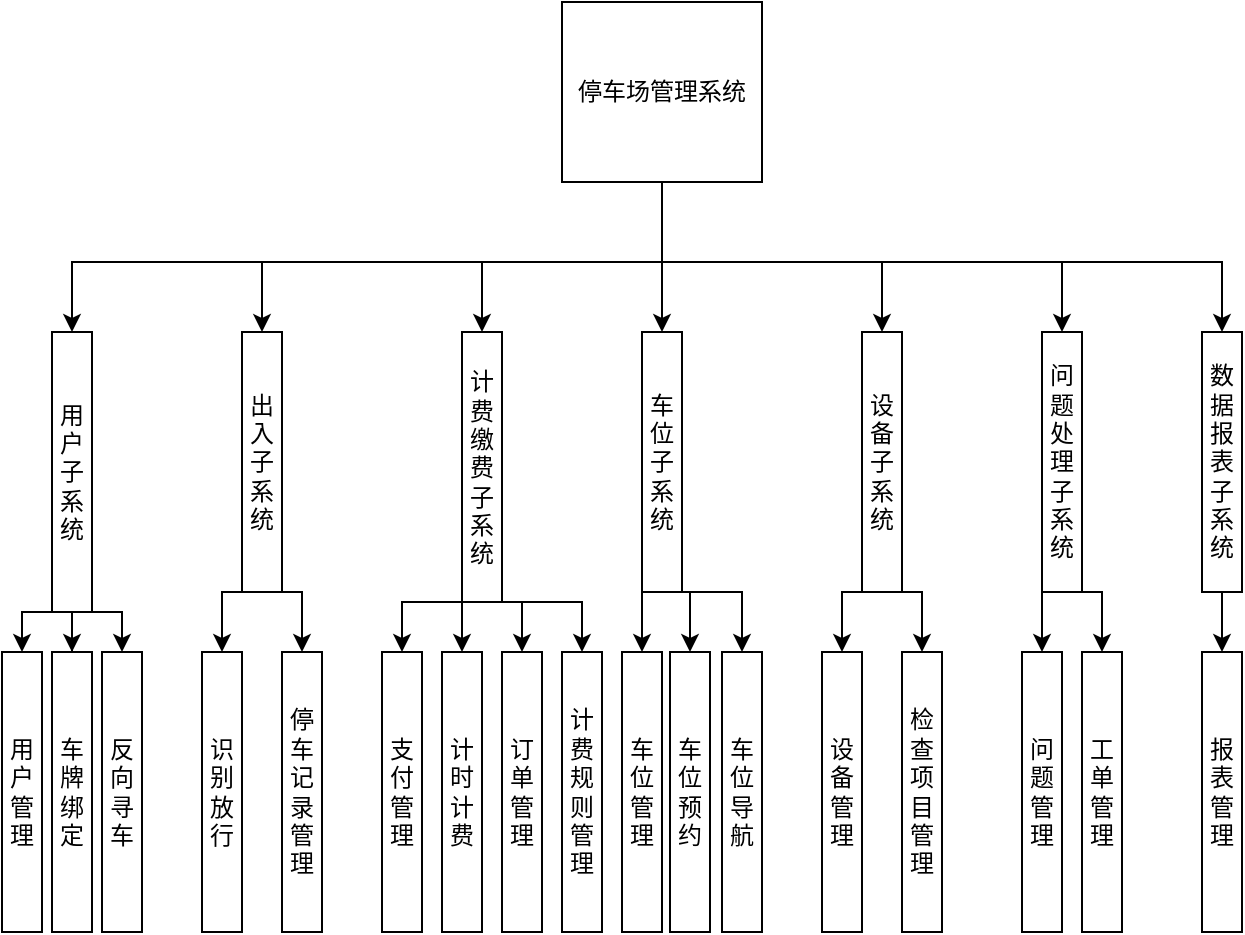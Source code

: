<mxfile version="26.2.15">
  <diagram name="第 1 页" id="TuHPJ4nhPD3aKKhd4K6P">
    <mxGraphModel dx="1213" dy="828" grid="1" gridSize="10" guides="1" tooltips="1" connect="1" arrows="1" fold="1" page="1" pageScale="1" pageWidth="827" pageHeight="1169" math="0" shadow="0">
      <root>
        <mxCell id="0" />
        <mxCell id="1" parent="0" />
        <mxCell id="xKjwijXG5-4Ig1pXu7zW-61" style="edgeStyle=orthogonalEdgeStyle;rounded=0;orthogonalLoop=1;jettySize=auto;html=1;entryX=0.5;entryY=0;entryDx=0;entryDy=0;" edge="1" parent="1" source="xKjwijXG5-4Ig1pXu7zW-1" target="xKjwijXG5-4Ig1pXu7zW-5">
          <mxGeometry relative="1" as="geometry">
            <Array as="points">
              <mxPoint x="400" y="320" />
              <mxPoint x="510" y="320" />
            </Array>
          </mxGeometry>
        </mxCell>
        <mxCell id="xKjwijXG5-4Ig1pXu7zW-62" style="edgeStyle=orthogonalEdgeStyle;rounded=0;orthogonalLoop=1;jettySize=auto;html=1;entryX=0.5;entryY=0;entryDx=0;entryDy=0;" edge="1" parent="1" source="xKjwijXG5-4Ig1pXu7zW-1" target="xKjwijXG5-4Ig1pXu7zW-6">
          <mxGeometry relative="1" as="geometry">
            <Array as="points">
              <mxPoint x="400" y="320" />
              <mxPoint x="600" y="320" />
            </Array>
          </mxGeometry>
        </mxCell>
        <mxCell id="xKjwijXG5-4Ig1pXu7zW-64" style="edgeStyle=orthogonalEdgeStyle;rounded=0;orthogonalLoop=1;jettySize=auto;html=1;entryX=0.5;entryY=0;entryDx=0;entryDy=0;" edge="1" parent="1" source="xKjwijXG5-4Ig1pXu7zW-1" target="xKjwijXG5-4Ig1pXu7zW-8">
          <mxGeometry relative="1" as="geometry">
            <Array as="points">
              <mxPoint x="400" y="320" />
              <mxPoint x="310" y="320" />
            </Array>
          </mxGeometry>
        </mxCell>
        <mxCell id="xKjwijXG5-4Ig1pXu7zW-65" style="edgeStyle=orthogonalEdgeStyle;rounded=0;orthogonalLoop=1;jettySize=auto;html=1;entryX=0.5;entryY=0;entryDx=0;entryDy=0;" edge="1" parent="1" source="xKjwijXG5-4Ig1pXu7zW-1" target="xKjwijXG5-4Ig1pXu7zW-9">
          <mxGeometry relative="1" as="geometry">
            <Array as="points">
              <mxPoint x="400" y="320" />
              <mxPoint x="200" y="320" />
            </Array>
          </mxGeometry>
        </mxCell>
        <mxCell id="xKjwijXG5-4Ig1pXu7zW-66" style="edgeStyle=orthogonalEdgeStyle;rounded=0;orthogonalLoop=1;jettySize=auto;html=1;entryX=0.5;entryY=0;entryDx=0;entryDy=0;" edge="1" parent="1" source="xKjwijXG5-4Ig1pXu7zW-1" target="xKjwijXG5-4Ig1pXu7zW-3">
          <mxGeometry relative="1" as="geometry">
            <Array as="points">
              <mxPoint x="400" y="320" />
              <mxPoint x="105" y="320" />
            </Array>
          </mxGeometry>
        </mxCell>
        <mxCell id="xKjwijXG5-4Ig1pXu7zW-67" style="edgeStyle=orthogonalEdgeStyle;rounded=0;orthogonalLoop=1;jettySize=auto;html=1;exitX=0.5;exitY=1;exitDx=0;exitDy=0;entryX=0.5;entryY=0;entryDx=0;entryDy=0;" edge="1" parent="1" source="xKjwijXG5-4Ig1pXu7zW-1" target="xKjwijXG5-4Ig1pXu7zW-7">
          <mxGeometry relative="1" as="geometry" />
        </mxCell>
        <mxCell id="xKjwijXG5-4Ig1pXu7zW-69" style="edgeStyle=orthogonalEdgeStyle;rounded=0;orthogonalLoop=1;jettySize=auto;html=1;entryX=0.5;entryY=0;entryDx=0;entryDy=0;" edge="1" parent="1" source="xKjwijXG5-4Ig1pXu7zW-1" target="xKjwijXG5-4Ig1pXu7zW-4">
          <mxGeometry relative="1" as="geometry">
            <Array as="points">
              <mxPoint x="400" y="320" />
              <mxPoint x="680" y="320" />
            </Array>
          </mxGeometry>
        </mxCell>
        <mxCell id="xKjwijXG5-4Ig1pXu7zW-1" value="停车场管理系统" style="rounded=0;whiteSpace=wrap;html=1;" vertex="1" parent="1">
          <mxGeometry x="350" y="190" width="100" height="90" as="geometry" />
        </mxCell>
        <mxCell id="xKjwijXG5-4Ig1pXu7zW-70" style="edgeStyle=orthogonalEdgeStyle;rounded=0;orthogonalLoop=1;jettySize=auto;html=1;exitX=0.5;exitY=1;exitDx=0;exitDy=0;entryX=0.5;entryY=0;entryDx=0;entryDy=0;" edge="1" parent="1" source="xKjwijXG5-4Ig1pXu7zW-3" target="xKjwijXG5-4Ig1pXu7zW-15">
          <mxGeometry relative="1" as="geometry" />
        </mxCell>
        <mxCell id="xKjwijXG5-4Ig1pXu7zW-71" style="edgeStyle=orthogonalEdgeStyle;rounded=0;orthogonalLoop=1;jettySize=auto;html=1;exitX=0.5;exitY=1;exitDx=0;exitDy=0;" edge="1" parent="1" source="xKjwijXG5-4Ig1pXu7zW-3" target="xKjwijXG5-4Ig1pXu7zW-14">
          <mxGeometry relative="1" as="geometry" />
        </mxCell>
        <mxCell id="xKjwijXG5-4Ig1pXu7zW-72" style="edgeStyle=orthogonalEdgeStyle;rounded=0;orthogonalLoop=1;jettySize=auto;html=1;exitX=0.5;exitY=1;exitDx=0;exitDy=0;entryX=0.5;entryY=0;entryDx=0;entryDy=0;" edge="1" parent="1" source="xKjwijXG5-4Ig1pXu7zW-3" target="xKjwijXG5-4Ig1pXu7zW-13">
          <mxGeometry relative="1" as="geometry" />
        </mxCell>
        <mxCell id="xKjwijXG5-4Ig1pXu7zW-3" value="用户子系统" style="rounded=0;whiteSpace=wrap;html=1;" vertex="1" parent="1">
          <mxGeometry x="95" y="355" width="20" height="140" as="geometry" />
        </mxCell>
        <mxCell id="xKjwijXG5-4Ig1pXu7zW-87" style="edgeStyle=orthogonalEdgeStyle;rounded=0;orthogonalLoop=1;jettySize=auto;html=1;exitX=0.5;exitY=1;exitDx=0;exitDy=0;entryX=0.5;entryY=0;entryDx=0;entryDy=0;" edge="1" parent="1" source="xKjwijXG5-4Ig1pXu7zW-4" target="xKjwijXG5-4Ig1pXu7zW-57">
          <mxGeometry relative="1" as="geometry" />
        </mxCell>
        <mxCell id="xKjwijXG5-4Ig1pXu7zW-4" value="数据报表子系统" style="rounded=0;whiteSpace=wrap;html=1;" vertex="1" parent="1">
          <mxGeometry x="670" y="355" width="20" height="130" as="geometry" />
        </mxCell>
        <mxCell id="xKjwijXG5-4Ig1pXu7zW-83" style="edgeStyle=orthogonalEdgeStyle;rounded=0;orthogonalLoop=1;jettySize=auto;html=1;exitX=0.5;exitY=1;exitDx=0;exitDy=0;entryX=0.5;entryY=0;entryDx=0;entryDy=0;" edge="1" parent="1" source="xKjwijXG5-4Ig1pXu7zW-5" target="xKjwijXG5-4Ig1pXu7zW-54">
          <mxGeometry relative="1" as="geometry" />
        </mxCell>
        <mxCell id="xKjwijXG5-4Ig1pXu7zW-84" style="edgeStyle=orthogonalEdgeStyle;rounded=0;orthogonalLoop=1;jettySize=auto;html=1;exitX=0.5;exitY=1;exitDx=0;exitDy=0;entryX=0.5;entryY=0;entryDx=0;entryDy=0;" edge="1" parent="1" source="xKjwijXG5-4Ig1pXu7zW-5" target="xKjwijXG5-4Ig1pXu7zW-53">
          <mxGeometry relative="1" as="geometry" />
        </mxCell>
        <mxCell id="xKjwijXG5-4Ig1pXu7zW-5" value="设备子系统" style="rounded=0;whiteSpace=wrap;html=1;" vertex="1" parent="1">
          <mxGeometry x="500" y="355" width="20" height="130" as="geometry" />
        </mxCell>
        <mxCell id="xKjwijXG5-4Ig1pXu7zW-85" style="edgeStyle=orthogonalEdgeStyle;rounded=0;orthogonalLoop=1;jettySize=auto;html=1;exitX=0.5;exitY=1;exitDx=0;exitDy=0;entryX=0.5;entryY=0;entryDx=0;entryDy=0;" edge="1" parent="1" source="xKjwijXG5-4Ig1pXu7zW-6" target="xKjwijXG5-4Ig1pXu7zW-56">
          <mxGeometry relative="1" as="geometry" />
        </mxCell>
        <mxCell id="xKjwijXG5-4Ig1pXu7zW-86" style="edgeStyle=orthogonalEdgeStyle;rounded=0;orthogonalLoop=1;jettySize=auto;html=1;exitX=0.5;exitY=1;exitDx=0;exitDy=0;entryX=0.5;entryY=0;entryDx=0;entryDy=0;" edge="1" parent="1" source="xKjwijXG5-4Ig1pXu7zW-6" target="xKjwijXG5-4Ig1pXu7zW-55">
          <mxGeometry relative="1" as="geometry" />
        </mxCell>
        <mxCell id="xKjwijXG5-4Ig1pXu7zW-6" value="问题处理子系统" style="rounded=0;whiteSpace=wrap;html=1;" vertex="1" parent="1">
          <mxGeometry x="590" y="355" width="20" height="130" as="geometry" />
        </mxCell>
        <mxCell id="xKjwijXG5-4Ig1pXu7zW-80" style="edgeStyle=orthogonalEdgeStyle;rounded=0;orthogonalLoop=1;jettySize=auto;html=1;exitX=0.5;exitY=1;exitDx=0;exitDy=0;entryX=0.5;entryY=0;entryDx=0;entryDy=0;" edge="1" parent="1" source="xKjwijXG5-4Ig1pXu7zW-7" target="xKjwijXG5-4Ig1pXu7zW-51">
          <mxGeometry relative="1" as="geometry" />
        </mxCell>
        <mxCell id="xKjwijXG5-4Ig1pXu7zW-81" style="edgeStyle=orthogonalEdgeStyle;rounded=0;orthogonalLoop=1;jettySize=auto;html=1;exitX=0.5;exitY=1;exitDx=0;exitDy=0;entryX=0.5;entryY=0;entryDx=0;entryDy=0;" edge="1" parent="1" source="xKjwijXG5-4Ig1pXu7zW-7" target="xKjwijXG5-4Ig1pXu7zW-50">
          <mxGeometry relative="1" as="geometry" />
        </mxCell>
        <mxCell id="xKjwijXG5-4Ig1pXu7zW-82" style="edgeStyle=orthogonalEdgeStyle;rounded=0;orthogonalLoop=1;jettySize=auto;html=1;exitX=0.5;exitY=1;exitDx=0;exitDy=0;entryX=0.5;entryY=0;entryDx=0;entryDy=0;" edge="1" parent="1" source="xKjwijXG5-4Ig1pXu7zW-7" target="xKjwijXG5-4Ig1pXu7zW-49">
          <mxGeometry relative="1" as="geometry">
            <Array as="points">
              <mxPoint x="440" y="485" />
            </Array>
          </mxGeometry>
        </mxCell>
        <mxCell id="xKjwijXG5-4Ig1pXu7zW-7" value="车位子系统" style="rounded=0;whiteSpace=wrap;html=1;" vertex="1" parent="1">
          <mxGeometry x="390" y="355" width="20" height="130" as="geometry" />
        </mxCell>
        <mxCell id="xKjwijXG5-4Ig1pXu7zW-76" style="edgeStyle=orthogonalEdgeStyle;rounded=0;orthogonalLoop=1;jettySize=auto;html=1;exitX=0.5;exitY=1;exitDx=0;exitDy=0;entryX=0.5;entryY=0;entryDx=0;entryDy=0;" edge="1" parent="1" source="xKjwijXG5-4Ig1pXu7zW-8" target="xKjwijXG5-4Ig1pXu7zW-46">
          <mxGeometry relative="1" as="geometry" />
        </mxCell>
        <mxCell id="xKjwijXG5-4Ig1pXu7zW-77" style="edgeStyle=orthogonalEdgeStyle;rounded=0;orthogonalLoop=1;jettySize=auto;html=1;exitX=0.5;exitY=1;exitDx=0;exitDy=0;entryX=0.5;entryY=0;entryDx=0;entryDy=0;" edge="1" parent="1" source="xKjwijXG5-4Ig1pXu7zW-8" target="xKjwijXG5-4Ig1pXu7zW-45">
          <mxGeometry relative="1" as="geometry" />
        </mxCell>
        <mxCell id="xKjwijXG5-4Ig1pXu7zW-78" style="edgeStyle=orthogonalEdgeStyle;rounded=0;orthogonalLoop=1;jettySize=auto;html=1;exitX=0.5;exitY=1;exitDx=0;exitDy=0;entryX=0.5;entryY=0;entryDx=0;entryDy=0;" edge="1" parent="1" source="xKjwijXG5-4Ig1pXu7zW-8" target="xKjwijXG5-4Ig1pXu7zW-43">
          <mxGeometry relative="1" as="geometry">
            <Array as="points">
              <mxPoint x="360" y="490" />
            </Array>
          </mxGeometry>
        </mxCell>
        <mxCell id="xKjwijXG5-4Ig1pXu7zW-79" style="edgeStyle=orthogonalEdgeStyle;rounded=0;orthogonalLoop=1;jettySize=auto;html=1;exitX=0.5;exitY=1;exitDx=0;exitDy=0;entryX=0.5;entryY=0;entryDx=0;entryDy=0;" edge="1" parent="1" source="xKjwijXG5-4Ig1pXu7zW-8" target="xKjwijXG5-4Ig1pXu7zW-44">
          <mxGeometry relative="1" as="geometry">
            <Array as="points">
              <mxPoint x="270" y="490" />
            </Array>
          </mxGeometry>
        </mxCell>
        <mxCell id="xKjwijXG5-4Ig1pXu7zW-8" value="计费缴费子系统" style="rounded=0;whiteSpace=wrap;html=1;" vertex="1" parent="1">
          <mxGeometry x="300" y="355" width="20" height="135" as="geometry" />
        </mxCell>
        <mxCell id="xKjwijXG5-4Ig1pXu7zW-73" style="edgeStyle=orthogonalEdgeStyle;rounded=0;orthogonalLoop=1;jettySize=auto;html=1;exitX=0.5;exitY=1;exitDx=0;exitDy=0;entryX=0.5;entryY=0;entryDx=0;entryDy=0;" edge="1" parent="1" source="xKjwijXG5-4Ig1pXu7zW-9" target="xKjwijXG5-4Ig1pXu7zW-42">
          <mxGeometry relative="1" as="geometry" />
        </mxCell>
        <mxCell id="xKjwijXG5-4Ig1pXu7zW-74" style="edgeStyle=orthogonalEdgeStyle;rounded=0;orthogonalLoop=1;jettySize=auto;html=1;exitX=0.5;exitY=1;exitDx=0;exitDy=0;entryX=0.5;entryY=0;entryDx=0;entryDy=0;" edge="1" parent="1" source="xKjwijXG5-4Ig1pXu7zW-9" target="xKjwijXG5-4Ig1pXu7zW-41">
          <mxGeometry relative="1" as="geometry" />
        </mxCell>
        <mxCell id="xKjwijXG5-4Ig1pXu7zW-9" value="出入子系统" style="rounded=0;whiteSpace=wrap;html=1;" vertex="1" parent="1">
          <mxGeometry x="190" y="355" width="20" height="130" as="geometry" />
        </mxCell>
        <mxCell id="xKjwijXG5-4Ig1pXu7zW-13" value="反向寻车" style="rounded=0;whiteSpace=wrap;html=1;" vertex="1" parent="1">
          <mxGeometry x="120" y="515" width="20" height="140" as="geometry" />
        </mxCell>
        <mxCell id="xKjwijXG5-4Ig1pXu7zW-14" value="车牌绑定" style="rounded=0;whiteSpace=wrap;html=1;" vertex="1" parent="1">
          <mxGeometry x="95" y="515" width="20" height="140" as="geometry" />
        </mxCell>
        <mxCell id="xKjwijXG5-4Ig1pXu7zW-15" value="用户管理" style="rounded=0;whiteSpace=wrap;html=1;" vertex="1" parent="1">
          <mxGeometry x="70" y="515" width="20" height="140" as="geometry" />
        </mxCell>
        <mxCell id="xKjwijXG5-4Ig1pXu7zW-41" value="停车记录管理" style="rounded=0;whiteSpace=wrap;html=1;" vertex="1" parent="1">
          <mxGeometry x="210" y="515" width="20" height="140" as="geometry" />
        </mxCell>
        <mxCell id="xKjwijXG5-4Ig1pXu7zW-42" value="识别放行" style="rounded=0;whiteSpace=wrap;html=1;" vertex="1" parent="1">
          <mxGeometry x="170" y="515" width="20" height="140" as="geometry" />
        </mxCell>
        <mxCell id="xKjwijXG5-4Ig1pXu7zW-43" value="计费规则管理" style="rounded=0;whiteSpace=wrap;html=1;" vertex="1" parent="1">
          <mxGeometry x="350" y="515" width="20" height="140" as="geometry" />
        </mxCell>
        <mxCell id="xKjwijXG5-4Ig1pXu7zW-44" value="支付管理" style="rounded=0;whiteSpace=wrap;html=1;" vertex="1" parent="1">
          <mxGeometry x="260" y="515" width="20" height="140" as="geometry" />
        </mxCell>
        <mxCell id="xKjwijXG5-4Ig1pXu7zW-45" value="订单管理" style="rounded=0;whiteSpace=wrap;html=1;" vertex="1" parent="1">
          <mxGeometry x="320" y="515" width="20" height="140" as="geometry" />
        </mxCell>
        <mxCell id="xKjwijXG5-4Ig1pXu7zW-46" value="计时计费" style="rounded=0;whiteSpace=wrap;html=1;" vertex="1" parent="1">
          <mxGeometry x="290" y="515" width="20" height="140" as="geometry" />
        </mxCell>
        <mxCell id="xKjwijXG5-4Ig1pXu7zW-49" value="车位导航" style="rounded=0;whiteSpace=wrap;html=1;" vertex="1" parent="1">
          <mxGeometry x="430" y="515" width="20" height="140" as="geometry" />
        </mxCell>
        <mxCell id="xKjwijXG5-4Ig1pXu7zW-50" value="车位预约" style="rounded=0;whiteSpace=wrap;html=1;" vertex="1" parent="1">
          <mxGeometry x="404" y="515" width="20" height="140" as="geometry" />
        </mxCell>
        <mxCell id="xKjwijXG5-4Ig1pXu7zW-51" value="车位管理" style="rounded=0;whiteSpace=wrap;html=1;" vertex="1" parent="1">
          <mxGeometry x="380" y="515" width="20" height="140" as="geometry" />
        </mxCell>
        <mxCell id="xKjwijXG5-4Ig1pXu7zW-53" value="检查项目管理" style="rounded=0;whiteSpace=wrap;html=1;" vertex="1" parent="1">
          <mxGeometry x="520" y="515" width="20" height="140" as="geometry" />
        </mxCell>
        <mxCell id="xKjwijXG5-4Ig1pXu7zW-54" value="设备管理" style="rounded=0;whiteSpace=wrap;html=1;" vertex="1" parent="1">
          <mxGeometry x="480" y="515" width="20" height="140" as="geometry" />
        </mxCell>
        <mxCell id="xKjwijXG5-4Ig1pXu7zW-55" value="工单管理" style="rounded=0;whiteSpace=wrap;html=1;" vertex="1" parent="1">
          <mxGeometry x="610" y="515" width="20" height="140" as="geometry" />
        </mxCell>
        <mxCell id="xKjwijXG5-4Ig1pXu7zW-56" value="问题管理" style="rounded=0;whiteSpace=wrap;html=1;" vertex="1" parent="1">
          <mxGeometry x="580" y="515" width="20" height="140" as="geometry" />
        </mxCell>
        <mxCell id="xKjwijXG5-4Ig1pXu7zW-57" value="报表管理" style="rounded=0;whiteSpace=wrap;html=1;" vertex="1" parent="1">
          <mxGeometry x="670" y="515" width="20" height="140" as="geometry" />
        </mxCell>
      </root>
    </mxGraphModel>
  </diagram>
</mxfile>

